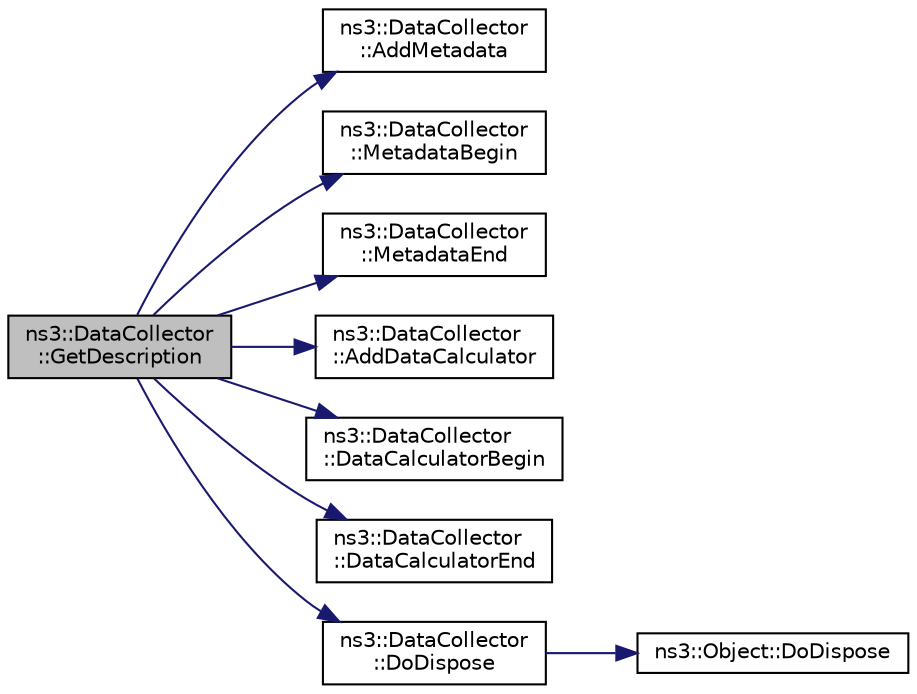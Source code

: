 digraph "ns3::DataCollector::GetDescription"
{
  edge [fontname="Helvetica",fontsize="10",labelfontname="Helvetica",labelfontsize="10"];
  node [fontname="Helvetica",fontsize="10",shape=record];
  rankdir="LR";
  Node1 [label="ns3::DataCollector\l::GetDescription",height=0.2,width=0.4,color="black", fillcolor="grey75", style="filled", fontcolor="black"];
  Node1 -> Node2 [color="midnightblue",fontsize="10",style="solid"];
  Node2 [label="ns3::DataCollector\l::AddMetadata",height=0.2,width=0.4,color="black", fillcolor="white", style="filled",URL="$d8/da2/classns3_1_1DataCollector.html#a52ea3f8c1b9d3fd92c459ffcea370910"];
  Node1 -> Node3 [color="midnightblue",fontsize="10",style="solid"];
  Node3 [label="ns3::DataCollector\l::MetadataBegin",height=0.2,width=0.4,color="black", fillcolor="white", style="filled",URL="$d8/da2/classns3_1_1DataCollector.html#a46dcf81704797c44d7194e7f14b43452"];
  Node1 -> Node4 [color="midnightblue",fontsize="10",style="solid"];
  Node4 [label="ns3::DataCollector\l::MetadataEnd",height=0.2,width=0.4,color="black", fillcolor="white", style="filled",URL="$d8/da2/classns3_1_1DataCollector.html#a49eac13159763a8ef234677e76afc708"];
  Node1 -> Node5 [color="midnightblue",fontsize="10",style="solid"];
  Node5 [label="ns3::DataCollector\l::AddDataCalculator",height=0.2,width=0.4,color="black", fillcolor="white", style="filled",URL="$d8/da2/classns3_1_1DataCollector.html#a7d9c1b1156293636bc600dc4b8e7b602"];
  Node1 -> Node6 [color="midnightblue",fontsize="10",style="solid"];
  Node6 [label="ns3::DataCollector\l::DataCalculatorBegin",height=0.2,width=0.4,color="black", fillcolor="white", style="filled",URL="$d8/da2/classns3_1_1DataCollector.html#a22716600bb9685d1da74ddef53355e6f"];
  Node1 -> Node7 [color="midnightblue",fontsize="10",style="solid"];
  Node7 [label="ns3::DataCollector\l::DataCalculatorEnd",height=0.2,width=0.4,color="black", fillcolor="white", style="filled",URL="$d8/da2/classns3_1_1DataCollector.html#a26e656c86a375228ae49645c387ad201"];
  Node1 -> Node8 [color="midnightblue",fontsize="10",style="solid"];
  Node8 [label="ns3::DataCollector\l::DoDispose",height=0.2,width=0.4,color="black", fillcolor="white", style="filled",URL="$d8/da2/classns3_1_1DataCollector.html#abbcc4a28790950624f4dba47082d8af9"];
  Node8 -> Node9 [color="midnightblue",fontsize="10",style="solid"];
  Node9 [label="ns3::Object::DoDispose",height=0.2,width=0.4,color="black", fillcolor="white", style="filled",URL="$d9/d77/classns3_1_1Object.html#a475d429a75d302d4775f4ae32479b287"];
}

